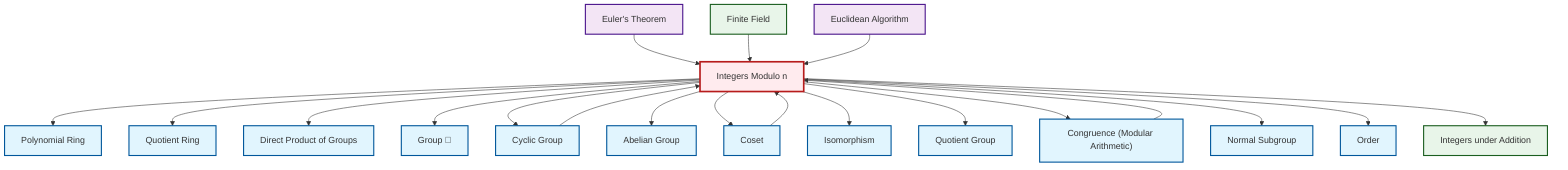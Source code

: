 graph TD
    classDef definition fill:#e1f5fe,stroke:#01579b,stroke-width:2px
    classDef theorem fill:#f3e5f5,stroke:#4a148c,stroke-width:2px
    classDef axiom fill:#fff3e0,stroke:#e65100,stroke-width:2px
    classDef example fill:#e8f5e9,stroke:#1b5e20,stroke-width:2px
    classDef current fill:#ffebee,stroke:#b71c1c,stroke-width:3px
    ex-integers-addition["Integers under Addition"]:::example
    ex-quotient-integers-mod-n["Integers Modulo n"]:::example
    def-group["Group 📝"]:::definition
    ex-finite-field["Finite Field"]:::example
    def-order["Order"]:::definition
    def-coset["Coset"]:::definition
    def-quotient-group["Quotient Group"]:::definition
    thm-euler["Euler's Theorem"]:::theorem
    def-congruence["Congruence (Modular Arithmetic)"]:::definition
    def-polynomial-ring["Polynomial Ring"]:::definition
    def-abelian-group["Abelian Group"]:::definition
    def-direct-product["Direct Product of Groups"]:::definition
    thm-euclidean-algorithm["Euclidean Algorithm"]:::theorem
    def-cyclic-group["Cyclic Group"]:::definition
    def-quotient-ring["Quotient Ring"]:::definition
    def-isomorphism["Isomorphism"]:::definition
    def-normal-subgroup["Normal Subgroup"]:::definition
    ex-quotient-integers-mod-n --> def-polynomial-ring
    ex-quotient-integers-mod-n --> def-quotient-ring
    ex-quotient-integers-mod-n --> def-direct-product
    ex-quotient-integers-mod-n --> def-group
    thm-euler --> ex-quotient-integers-mod-n
    ex-finite-field --> ex-quotient-integers-mod-n
    ex-quotient-integers-mod-n --> def-cyclic-group
    ex-quotient-integers-mod-n --> def-abelian-group
    ex-quotient-integers-mod-n --> def-coset
    ex-quotient-integers-mod-n --> def-isomorphism
    ex-quotient-integers-mod-n --> def-quotient-group
    ex-quotient-integers-mod-n --> def-congruence
    def-coset --> ex-quotient-integers-mod-n
    ex-quotient-integers-mod-n --> def-normal-subgroup
    def-congruence --> ex-quotient-integers-mod-n
    def-cyclic-group --> ex-quotient-integers-mod-n
    ex-quotient-integers-mod-n --> def-order
    ex-quotient-integers-mod-n --> ex-integers-addition
    thm-euclidean-algorithm --> ex-quotient-integers-mod-n
    class ex-quotient-integers-mod-n current